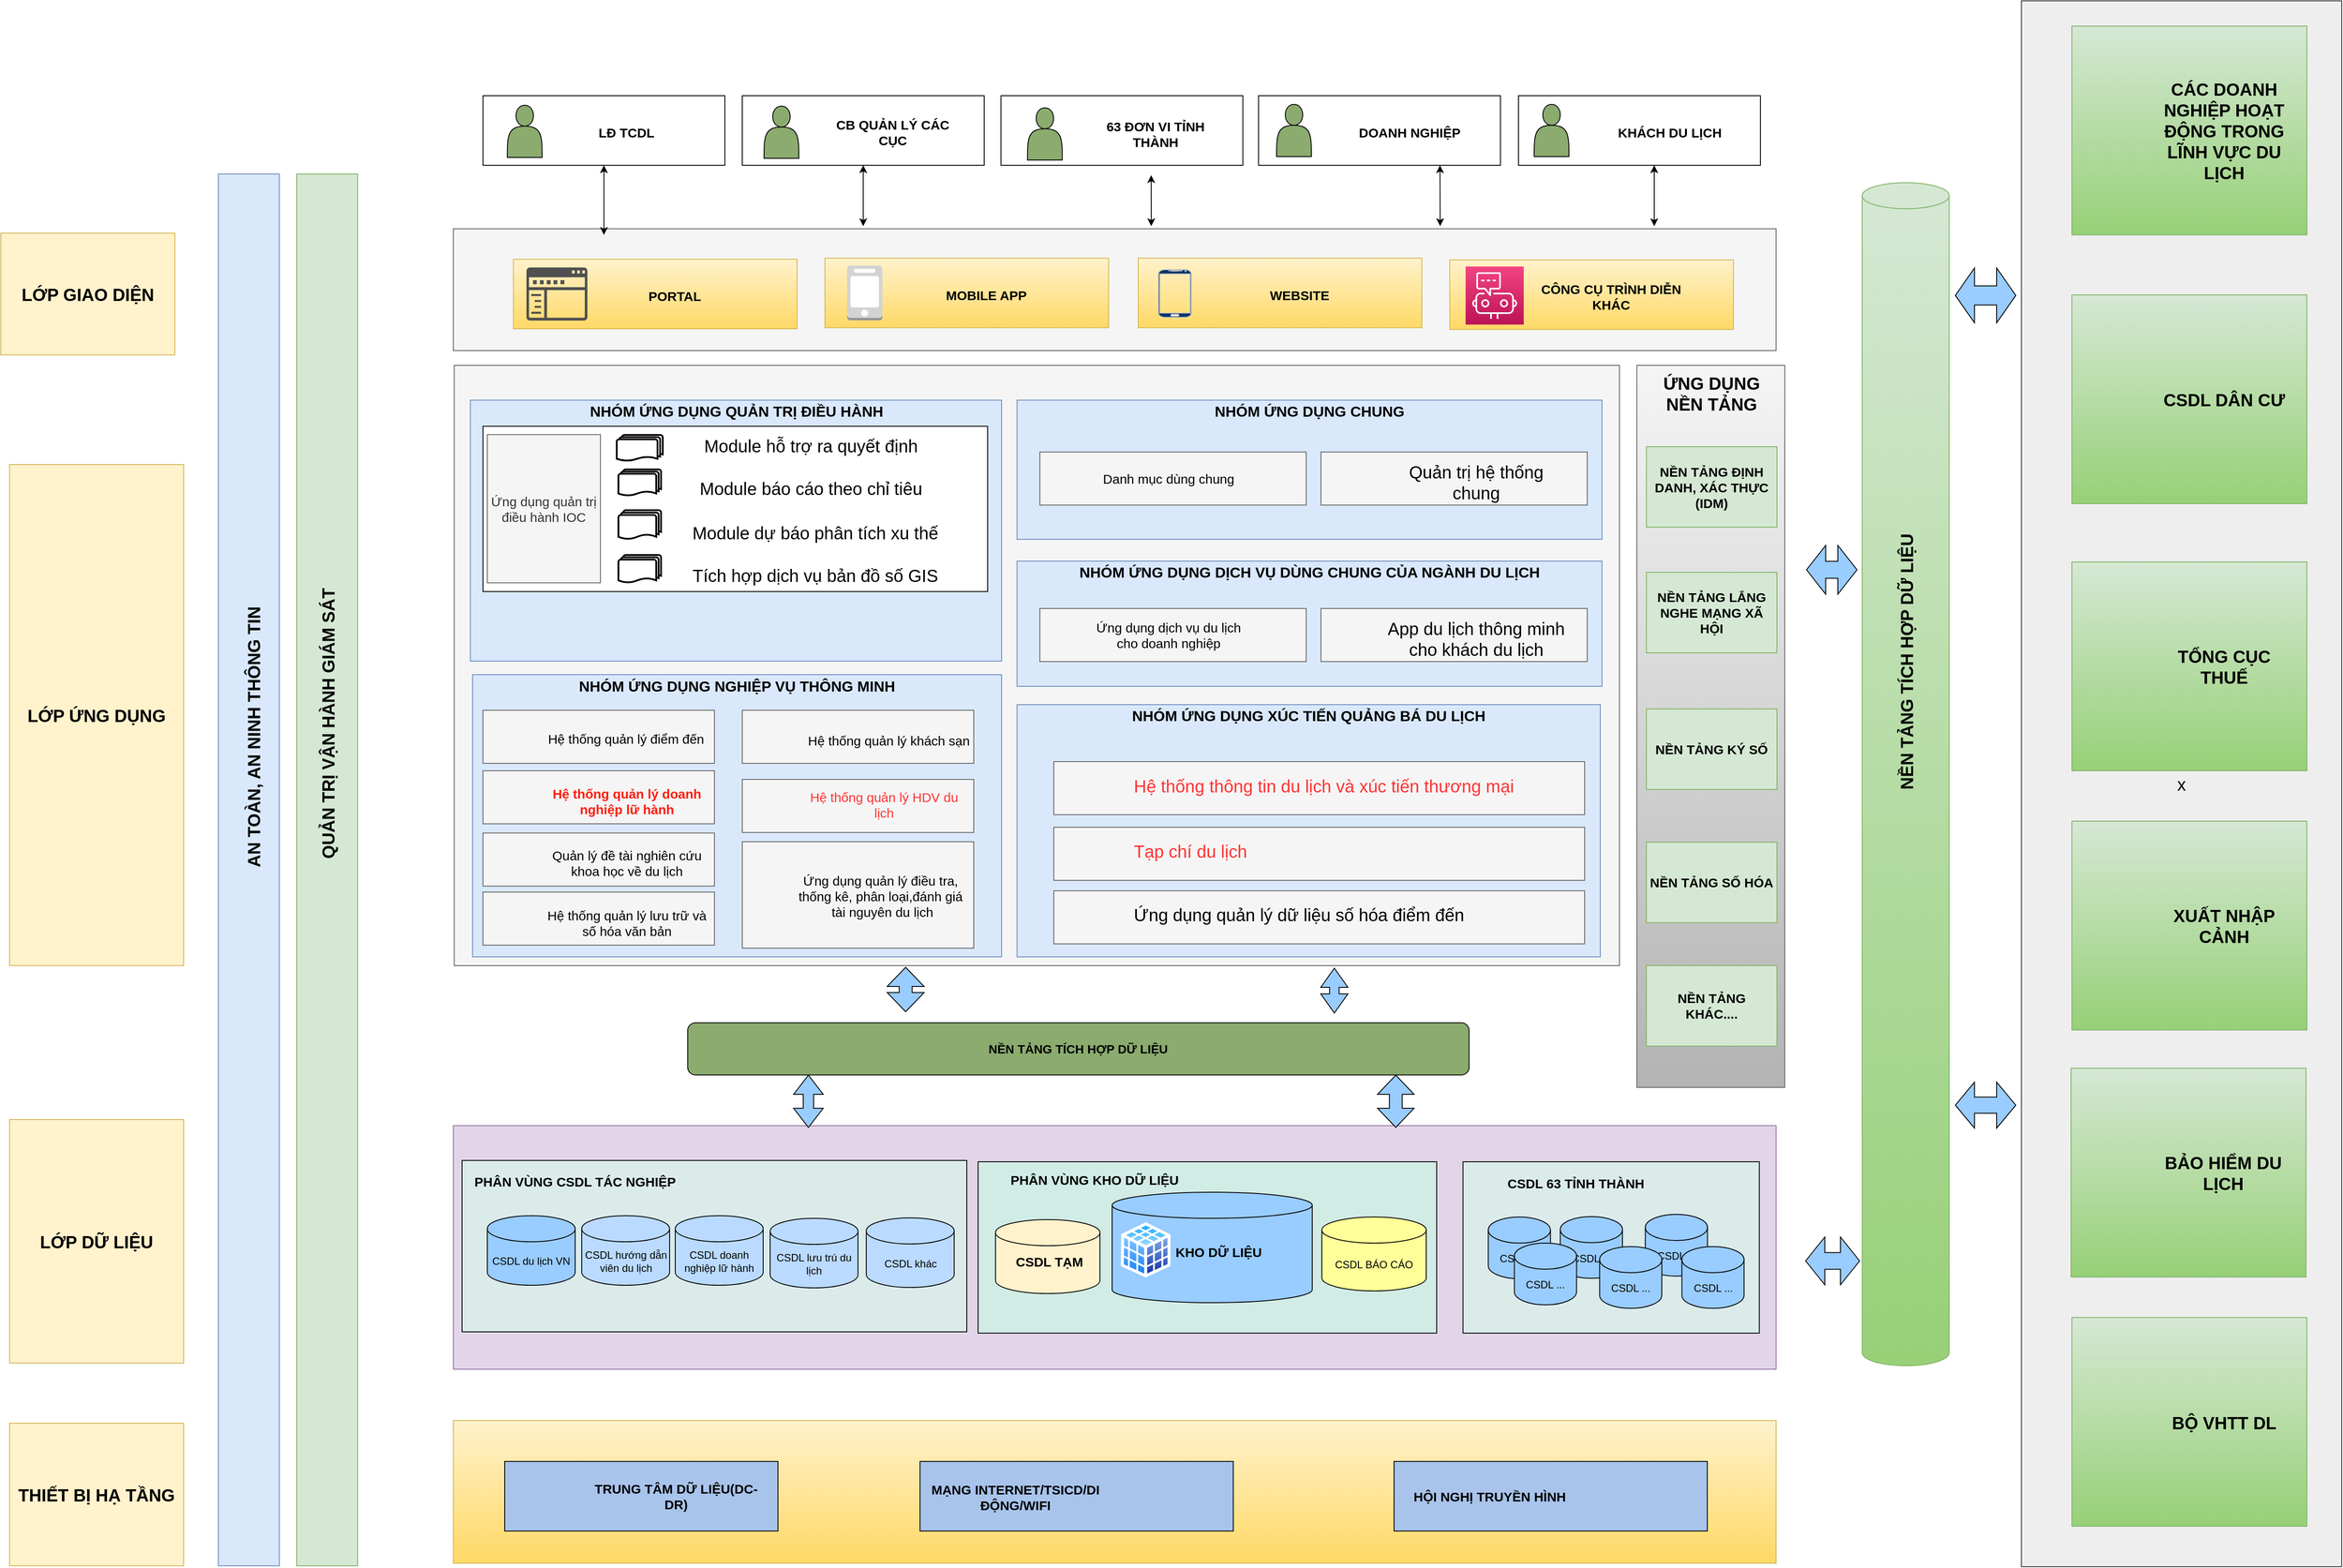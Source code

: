 <mxfile version="20.0.1" type="github">
  <diagram id="ZFM-qC4R8ZPciTshkOly" name="Page-1">
    <mxGraphModel dx="1755" dy="2185" grid="1" gridSize="10" guides="1" tooltips="1" connect="1" arrows="1" fold="1" page="1" pageScale="1" pageWidth="850" pageHeight="1100" math="0" shadow="0">
      <root>
        <mxCell id="0" />
        <mxCell id="1" parent="0" />
        <mxCell id="pVwDu6yBrwNiej8qQjBI-162" value="" style="rounded=0;whiteSpace=wrap;html=1;fontSize=19;fillColor=#e1d5e7;strokeColor=#9673a6;" parent="1" vertex="1">
          <mxGeometry x="550" y="814" width="1520" height="280" as="geometry" />
        </mxCell>
        <mxCell id="pVwDu6yBrwNiej8qQjBI-163" value="" style="rounded=0;whiteSpace=wrap;html=1;fontSize=19;fontColor=#333333;fillColor=#f5f5f5;strokeColor=#666666;" parent="1" vertex="1">
          <mxGeometry x="551" y="-60" width="1339" height="690" as="geometry" />
        </mxCell>
        <mxCell id="pVwDu6yBrwNiej8qQjBI-164" value="&lt;b&gt;&lt;font style=&quot;font-size: 20px&quot;&gt;THIẾT BỊ HẠ TẦNG&lt;/font&gt;&lt;/b&gt;" style="rounded=0;whiteSpace=wrap;html=1;fillColor=#fff2cc;strokeColor=#d6b656;" parent="1" vertex="1">
          <mxGeometry x="40" y="1156" width="200" height="164" as="geometry" />
        </mxCell>
        <mxCell id="pVwDu6yBrwNiej8qQjBI-165" value="" style="rounded=0;whiteSpace=wrap;html=1;fontSize=19;fillColor=#fff2cc;strokeColor=#d6b656;gradientColor=#ffd966;" parent="1" vertex="1">
          <mxGeometry x="550" y="1153" width="1520" height="164" as="geometry" />
        </mxCell>
        <mxCell id="pVwDu6yBrwNiej8qQjBI-166" value="" style="rounded=0;whiteSpace=wrap;html=1;fontSize=15;fontColor=#000000;fillColor=#A9C4EB;" parent="1" vertex="1">
          <mxGeometry x="609" y="1200" width="314" height="80" as="geometry" />
        </mxCell>
        <mxCell id="pVwDu6yBrwNiej8qQjBI-167" value="&lt;b&gt;TRUNG TÂM DỮ LIỆU(DC-DR)&lt;/b&gt;" style="text;html=1;strokeColor=none;fillColor=none;align=center;verticalAlign=middle;whiteSpace=wrap;rounded=0;fontSize=15;fontColor=#000000;" parent="1" vertex="1">
          <mxGeometry x="699" y="1225" width="214" height="30" as="geometry" />
        </mxCell>
        <mxCell id="pVwDu6yBrwNiej8qQjBI-168" value="" style="rounded=0;whiteSpace=wrap;html=1;fontSize=15;fontColor=#000000;fillColor=#A9C4EB;" parent="1" vertex="1">
          <mxGeometry x="1086.26" y="1200" width="360" height="80" as="geometry" />
        </mxCell>
        <mxCell id="pVwDu6yBrwNiej8qQjBI-169" value="&lt;b&gt;MẠNG INTERNET/TSICD/DI ĐỘNG/WIFI&lt;/b&gt;" style="text;html=1;strokeColor=none;fillColor=none;align=center;verticalAlign=middle;whiteSpace=wrap;rounded=0;fontSize=15;fontColor=#000000;" parent="1" vertex="1">
          <mxGeometry x="1096.26" y="1226" width="200" height="30" as="geometry" />
        </mxCell>
        <mxCell id="pVwDu6yBrwNiej8qQjBI-170" value="" style="shape=image;verticalLabelPosition=bottom;labelBackgroundColor=default;verticalAlign=top;aspect=fixed;imageAspect=0;image=https://icon-library.com/images/datacenter-icon/datacenter-icon-24.jpg;" parent="1" vertex="1">
          <mxGeometry x="622.26" y="1204.25" width="71.5" height="71.5" as="geometry" />
        </mxCell>
        <mxCell id="pVwDu6yBrwNiej8qQjBI-171" value="" style="rounded=0;whiteSpace=wrap;html=1;fontSize=15;fontColor=#000000;fillColor=#A9C4EB;" parent="1" vertex="1">
          <mxGeometry x="1631" y="1200" width="360" height="80" as="geometry" />
        </mxCell>
        <mxCell id="pVwDu6yBrwNiej8qQjBI-172" value="&lt;b&gt;HỘI NGHỊ TRUYỀN HÌNH&lt;/b&gt;" style="text;html=1;strokeColor=none;fillColor=none;align=center;verticalAlign=middle;whiteSpace=wrap;rounded=0;fontSize=15;fontColor=#000000;" parent="1" vertex="1">
          <mxGeometry x="1641" y="1225" width="200" height="30" as="geometry" />
        </mxCell>
        <mxCell id="pVwDu6yBrwNiej8qQjBI-173" value="" style="shape=image;verticalLabelPosition=bottom;labelBackgroundColor=default;verticalAlign=top;aspect=fixed;imageAspect=0;image=https://cdn.iconscout.com/icon/free/png-256/wifi-router-123-1120579.png;" parent="1" vertex="1">
          <mxGeometry x="1891" y="1203.5" width="73" height="73" as="geometry" />
        </mxCell>
        <mxCell id="pVwDu6yBrwNiej8qQjBI-174" value="" style="shape=image;verticalLabelPosition=bottom;labelBackgroundColor=default;verticalAlign=top;aspect=fixed;imageAspect=0;image=https://cdn-icons-png.flaticon.com/512/3485/3485646.png;" parent="1" vertex="1">
          <mxGeometry x="1358.26" y="1214.75" width="55.5" height="55.5" as="geometry" />
        </mxCell>
        <mxCell id="pVwDu6yBrwNiej8qQjBI-175" value="&lt;font style=&quot;font-size: 20px&quot;&gt;&lt;b&gt;LỚP DỮ LIỆU&lt;/b&gt;&lt;/font&gt;" style="rounded=0;whiteSpace=wrap;html=1;fillColor=#fff2cc;strokeColor=#d6b656;" parent="1" vertex="1">
          <mxGeometry x="40" y="807" width="200" height="280" as="geometry" />
        </mxCell>
        <mxCell id="pVwDu6yBrwNiej8qQjBI-176" value="" style="rounded=0;whiteSpace=wrap;html=1;fontSize=15;fontColor=#000000;fillColor=#DBEBEA;" parent="1" vertex="1">
          <mxGeometry x="560" y="854" width="580" height="197" as="geometry" />
        </mxCell>
        <mxCell id="pVwDu6yBrwNiej8qQjBI-177" value="&lt;b&gt;PHÂN VÙNG CSDL TÁC NGHIỆP&lt;br&gt;&lt;/b&gt;" style="text;html=1;strokeColor=none;fillColor=none;align=center;verticalAlign=middle;whiteSpace=wrap;rounded=0;fontSize=15;fontColor=#000000;" parent="1" vertex="1">
          <mxGeometry x="570" y="863" width="240" height="30" as="geometry" />
        </mxCell>
        <mxCell id="pVwDu6yBrwNiej8qQjBI-178" value="x" style="rounded=0;whiteSpace=wrap;html=1;fontSize=20;fillColor=#eeeeee;strokeColor=#36393d;" parent="1" vertex="1">
          <mxGeometry x="2352" y="-479" width="368" height="1800" as="geometry" />
        </mxCell>
        <mxCell id="pVwDu6yBrwNiej8qQjBI-179" value="&lt;font style=&quot;font-size: 20px&quot;&gt;&lt;b&gt;LỚP ỨNG DỤNG&lt;br&gt;&lt;/b&gt;&lt;/font&gt;" style="rounded=0;whiteSpace=wrap;html=1;fillColor=#fff2cc;strokeColor=#d6b656;" parent="1" vertex="1">
          <mxGeometry x="40" y="54" width="200" height="576" as="geometry" />
        </mxCell>
        <mxCell id="pVwDu6yBrwNiej8qQjBI-180" value="&lt;p style=&quot;margin: 4px 0px 0px ; text-align: center ; font-size: 17px&quot;&gt;&lt;b&gt;NHÓM ỨNG DỤNG QUẢN TRỊ ĐIỀU HÀNH&lt;/b&gt;&lt;/p&gt;" style="verticalAlign=top;align=left;overflow=fill;fontSize=12;fontFamily=Helvetica;html=1;fillColor=#dae8fc;strokeColor=#6c8ebf;" parent="1" vertex="1">
          <mxGeometry x="569.5" y="-20" width="610.5" height="300" as="geometry" />
        </mxCell>
        <mxCell id="pVwDu6yBrwNiej8qQjBI-181" value="" style="rounded=0;whiteSpace=wrap;html=1;fontSize=19;fontColor=#333333;fillColor=#f5f5f5;strokeColor=#666666;" parent="1" vertex="1">
          <mxGeometry x="550" y="-217" width="1520" height="140" as="geometry" />
        </mxCell>
        <mxCell id="pVwDu6yBrwNiej8qQjBI-182" value="&lt;font style=&quot;font-size: 20px&quot;&gt;&lt;b&gt;LỚP GIAO DIỆN&lt;br&gt;&lt;/b&gt;&lt;/font&gt;" style="rounded=0;whiteSpace=wrap;html=1;fillColor=#fff2cc;strokeColor=#d6b656;" parent="1" vertex="1">
          <mxGeometry x="30" y="-212" width="200" height="140" as="geometry" />
        </mxCell>
        <mxCell id="pVwDu6yBrwNiej8qQjBI-183" value="" style="rounded=0;whiteSpace=wrap;html=1;fontSize=15;fillColor=#fff2cc;gradientColor=#ffd966;strokeColor=#d6b656;" parent="1" vertex="1">
          <mxGeometry x="619" y="-182" width="326" height="80" as="geometry" />
        </mxCell>
        <mxCell id="pVwDu6yBrwNiej8qQjBI-184" value="PORTAL" style="text;html=1;strokeColor=none;fillColor=none;align=center;verticalAlign=middle;whiteSpace=wrap;rounded=0;fontSize=15;fontColor=#000000;fontStyle=1" parent="1" vertex="1">
          <mxGeometry x="704" y="-155" width="201" height="30" as="geometry" />
        </mxCell>
        <mxCell id="pVwDu6yBrwNiej8qQjBI-185" style="edgeStyle=orthogonalEdgeStyle;rounded=0;orthogonalLoop=1;jettySize=auto;html=1;exitX=0.75;exitY=1;exitDx=0;exitDy=0;entryX=0.7;entryY=0.808;entryDx=0;entryDy=0;entryPerimeter=0;fontSize=20;" parent="1" edge="1">
          <mxGeometry relative="1" as="geometry">
            <mxPoint x="1600.02" y="-126.25" as="sourcePoint" />
            <mxPoint x="1589.97" y="-132.01" as="targetPoint" />
          </mxGeometry>
        </mxCell>
        <mxCell id="pVwDu6yBrwNiej8qQjBI-186" value="" style="rounded=0;whiteSpace=wrap;html=1;fontSize=15;fillColor=#fff2cc;gradientColor=#ffd966;strokeColor=#d6b656;" parent="1" vertex="1">
          <mxGeometry x="977" y="-183.25" width="326" height="80" as="geometry" />
        </mxCell>
        <mxCell id="pVwDu6yBrwNiej8qQjBI-187" value="MOBILE APP" style="text;html=1;strokeColor=none;fillColor=none;align=center;verticalAlign=middle;whiteSpace=wrap;rounded=0;fontSize=15;fontColor=#000000;fontStyle=1" parent="1" vertex="1">
          <mxGeometry x="1062" y="-156.25" width="201" height="30" as="geometry" />
        </mxCell>
        <mxCell id="pVwDu6yBrwNiej8qQjBI-188" value="" style="rounded=0;whiteSpace=wrap;html=1;fontSize=15;fillColor=#fff2cc;gradientColor=#ffd966;strokeColor=#d6b656;" parent="1" vertex="1">
          <mxGeometry x="1337" y="-183.25" width="326" height="80" as="geometry" />
        </mxCell>
        <mxCell id="pVwDu6yBrwNiej8qQjBI-189" value="WEBSITE" style="text;html=1;strokeColor=none;fillColor=none;align=center;verticalAlign=middle;whiteSpace=wrap;rounded=0;fontSize=15;fontColor=#000000;fontStyle=1" parent="1" vertex="1">
          <mxGeometry x="1422" y="-156.25" width="201" height="30" as="geometry" />
        </mxCell>
        <mxCell id="pVwDu6yBrwNiej8qQjBI-190" value="" style="rounded=0;whiteSpace=wrap;html=1;fontSize=15;fillColor=#fff2cc;gradientColor=#ffd966;strokeColor=#d6b656;" parent="1" vertex="1">
          <mxGeometry x="1695" y="-181.25" width="326" height="80" as="geometry" />
        </mxCell>
        <mxCell id="pVwDu6yBrwNiej8qQjBI-191" value="CÔNG CỤ TRÌNH DIỄN KHÁC" style="text;html=1;strokeColor=none;fillColor=none;align=center;verticalAlign=middle;whiteSpace=wrap;rounded=0;fontSize=15;fontColor=#000000;fontStyle=1" parent="1" vertex="1">
          <mxGeometry x="1780" y="-154.25" width="201" height="30" as="geometry" />
        </mxCell>
        <mxCell id="pVwDu6yBrwNiej8qQjBI-192" value="" style="outlineConnect=0;dashed=0;verticalLabelPosition=bottom;verticalAlign=top;align=center;html=1;shape=mxgraph.aws3.mobile_client;fillColor=#D2D3D3;gradientColor=none;fontSize=20;" parent="1" vertex="1">
          <mxGeometry x="1002.5" y="-174.75" width="40.5" height="63" as="geometry" />
        </mxCell>
        <mxCell id="pVwDu6yBrwNiej8qQjBI-193" value="" style="verticalLabelPosition=bottom;verticalAlign=top;html=1;shadow=0;dashed=0;strokeWidth=1;shape=mxgraph.android.phone2;strokeColor=#c0c0c0;fontSize=20;fillColor=#003366;" parent="1" vertex="1">
          <mxGeometry x="1360.27" y="-170" width="37.73" height="54.75" as="geometry" />
        </mxCell>
        <mxCell id="pVwDu6yBrwNiej8qQjBI-194" value="" style="sketch=0;points=[[0,0,0],[0.25,0,0],[0.5,0,0],[0.75,0,0],[1,0,0],[0,1,0],[0.25,1,0],[0.5,1,0],[0.75,1,0],[1,1,0],[0,0.25,0],[0,0.5,0],[0,0.75,0],[1,0.25,0],[1,0.5,0],[1,0.75,0]];points=[[0,0,0],[0.25,0,0],[0.5,0,0],[0.75,0,0],[1,0,0],[0,1,0],[0.25,1,0],[0.5,1,0],[0.75,1,0],[1,1,0],[0,0.25,0],[0,0.5,0],[0,0.75,0],[1,0.25,0],[1,0.5,0],[1,0.75,0]];outlineConnect=0;fontColor=#232F3E;gradientColor=#F34482;gradientDirection=north;fillColor=#BC1356;strokeColor=#ffffff;dashed=0;verticalLabelPosition=bottom;verticalAlign=top;align=center;html=1;fontSize=12;fontStyle=0;aspect=fixed;shape=mxgraph.aws4.resourceIcon;resIcon=mxgraph.aws4.chatbot;" parent="1" vertex="1">
          <mxGeometry x="1713.25" y="-173.62" width="66.75" height="66.75" as="geometry" />
        </mxCell>
        <mxCell id="pVwDu6yBrwNiej8qQjBI-195" value="" style="sketch=0;pointerEvents=1;shadow=0;dashed=0;html=1;strokeColor=none;labelPosition=center;verticalLabelPosition=bottom;verticalAlign=top;align=center;fillColor=#505050;shape=mxgraph.mscae.intune.company_portal;fontSize=20;" parent="1" vertex="1">
          <mxGeometry x="634" y="-172.5" width="70" height="61" as="geometry" />
        </mxCell>
        <mxCell id="pVwDu6yBrwNiej8qQjBI-198" value="" style="rounded=0;whiteSpace=wrap;html=1;fontSize=15;" parent="1" vertex="1">
          <mxGeometry x="584" y="-370" width="278" height="80" as="geometry" />
        </mxCell>
        <mxCell id="pVwDu6yBrwNiej8qQjBI-199" value="" style="rounded=0;whiteSpace=wrap;html=1;fontSize=15;" parent="1" vertex="1">
          <mxGeometry x="882" y="-370" width="278" height="80" as="geometry" />
        </mxCell>
        <mxCell id="pVwDu6yBrwNiej8qQjBI-200" value="" style="rounded=0;whiteSpace=wrap;html=1;fontSize=15;" parent="1" vertex="1">
          <mxGeometry x="1179.27" y="-370" width="278" height="80" as="geometry" />
        </mxCell>
        <mxCell id="pVwDu6yBrwNiej8qQjBI-201" value="" style="rounded=0;whiteSpace=wrap;html=1;fontSize=15;" parent="1" vertex="1">
          <mxGeometry x="1475.27" y="-370" width="278" height="80" as="geometry" />
        </mxCell>
        <mxCell id="pVwDu6yBrwNiej8qQjBI-202" value="" style="rounded=0;whiteSpace=wrap;html=1;fontSize=15;" parent="1" vertex="1">
          <mxGeometry x="1774" y="-370" width="278" height="80" as="geometry" />
        </mxCell>
        <mxCell id="pVwDu6yBrwNiej8qQjBI-203" value="LĐ TCDL" style="text;html=1;strokeColor=none;fillColor=none;align=center;verticalAlign=middle;whiteSpace=wrap;rounded=0;fontSize=15;fontColor=#000000;fontStyle=1" parent="1" vertex="1">
          <mxGeometry x="666" y="-343" width="166" height="30" as="geometry" />
        </mxCell>
        <mxCell id="pVwDu6yBrwNiej8qQjBI-205" value="CB QUẢN LÝ CÁC CỤC" style="text;html=1;strokeColor=none;fillColor=none;align=center;verticalAlign=middle;whiteSpace=wrap;rounded=0;fontSize=15;fontColor=#000000;fontStyle=1" parent="1" vertex="1">
          <mxGeometry x="972" y="-343" width="166" height="30" as="geometry" />
        </mxCell>
        <mxCell id="pVwDu6yBrwNiej8qQjBI-207" value="63 ĐƠN VI TỈNH THÀNH" style="text;html=1;strokeColor=none;fillColor=none;align=center;verticalAlign=middle;whiteSpace=wrap;rounded=0;fontSize=15;fontColor=#000000;fontStyle=1" parent="1" vertex="1">
          <mxGeometry x="1274" y="-341" width="166" height="30" as="geometry" />
        </mxCell>
        <mxCell id="pVwDu6yBrwNiej8qQjBI-209" value="DOANH NGHIỆP" style="text;html=1;strokeColor=none;fillColor=none;align=center;verticalAlign=middle;whiteSpace=wrap;rounded=0;fontSize=15;fontColor=#000000;fontStyle=1" parent="1" vertex="1">
          <mxGeometry x="1566.27" y="-343" width="166" height="30" as="geometry" />
        </mxCell>
        <mxCell id="pVwDu6yBrwNiej8qQjBI-211" value="KHÁCH DU LỊCH" style="text;html=1;strokeColor=none;fillColor=none;align=center;verticalAlign=middle;whiteSpace=wrap;rounded=0;fontSize=15;fontColor=#000000;fontStyle=1" parent="1" vertex="1">
          <mxGeometry x="1865" y="-343" width="166" height="30" as="geometry" />
        </mxCell>
        <mxCell id="pVwDu6yBrwNiej8qQjBI-213" value="" style="shape=cylinder3;whiteSpace=wrap;html=1;boundedLbl=1;backgroundOutline=1;size=15;fontSize=20;fillColor=#d5e8d4;gradientColor=#97d077;strokeColor=#82b366;" parent="1" vertex="1">
          <mxGeometry x="2169" y="-270" width="100" height="1360" as="geometry" />
        </mxCell>
        <mxCell id="pVwDu6yBrwNiej8qQjBI-214" value="NỀN TẢNG TÍCH HỢP DỮ LIỆU" style="text;html=1;strokeColor=none;fillColor=none;align=center;verticalAlign=middle;whiteSpace=wrap;rounded=0;fontSize=20;rotation=-90;fontStyle=1" parent="1" vertex="1">
          <mxGeometry x="1869" y="265.5" width="700" height="30" as="geometry" />
        </mxCell>
        <mxCell id="pVwDu6yBrwNiej8qQjBI-215" value="" style="rounded=0;whiteSpace=wrap;html=1;fontSize=15;fillColor=#d5e8d4;gradientColor=#97d077;strokeColor=#82b366;" parent="1" vertex="1">
          <mxGeometry x="2410" y="-450" width="270" height="240" as="geometry" />
        </mxCell>
        <mxCell id="pVwDu6yBrwNiej8qQjBI-216" value="" style="shape=image;verticalLabelPosition=bottom;labelBackgroundColor=default;verticalAlign=top;aspect=fixed;imageAspect=0;image=https://www.pngkey.com/png/full/231-2317122_delete-database-icon-database.png;" parent="1" vertex="1">
          <mxGeometry x="2440" y="-355" width="56.53" height="50" as="geometry" />
        </mxCell>
        <mxCell id="pVwDu6yBrwNiej8qQjBI-217" value="&lt;font style=&quot;font-size: 20px;&quot;&gt;CÁC DOANH NGHIỆP HOẠT ĐỘNG TRONG LĨNH VỰC DU LỊCH&lt;/font&gt;" style="text;html=1;strokeColor=none;fillColor=none;align=center;verticalAlign=middle;whiteSpace=wrap;rounded=0;fontSize=15;fontColor=#000000;fontStyle=1" parent="1" vertex="1">
          <mxGeometry x="2510" y="-450" width="150" height="240" as="geometry" />
        </mxCell>
        <mxCell id="pVwDu6yBrwNiej8qQjBI-218" value="" style="rounded=0;whiteSpace=wrap;html=1;fontSize=15;fillColor=#d5e8d4;gradientColor=#97d077;strokeColor=#82b366;" parent="1" vertex="1">
          <mxGeometry x="2410" y="-141" width="270" height="240" as="geometry" />
        </mxCell>
        <mxCell id="pVwDu6yBrwNiej8qQjBI-219" value="" style="shape=image;verticalLabelPosition=bottom;labelBackgroundColor=default;verticalAlign=top;aspect=fixed;imageAspect=0;image=https://www.pngkey.com/png/full/231-2317122_delete-database-icon-database.png;" parent="1" vertex="1">
          <mxGeometry x="2440" y="-46" width="56.53" height="50" as="geometry" />
        </mxCell>
        <mxCell id="pVwDu6yBrwNiej8qQjBI-220" value="&lt;font style=&quot;font-size: 20px;&quot;&gt;CSDL DÂN CƯ&lt;/font&gt;" style="text;html=1;strokeColor=none;fillColor=none;align=center;verticalAlign=middle;whiteSpace=wrap;rounded=0;fontSize=15;fontColor=#000000;fontStyle=1" parent="1" vertex="1">
          <mxGeometry x="2510" y="-141" width="150" height="240" as="geometry" />
        </mxCell>
        <mxCell id="pVwDu6yBrwNiej8qQjBI-221" value="" style="rounded=0;whiteSpace=wrap;html=1;fontSize=15;fillColor=#d5e8d4;gradientColor=#97d077;strokeColor=#82b366;" parent="1" vertex="1">
          <mxGeometry x="2410" y="166" width="270" height="240" as="geometry" />
        </mxCell>
        <mxCell id="pVwDu6yBrwNiej8qQjBI-222" value="" style="shape=image;verticalLabelPosition=bottom;labelBackgroundColor=default;verticalAlign=top;aspect=fixed;imageAspect=0;image=https://www.pngkey.com/png/full/231-2317122_delete-database-icon-database.png;" parent="1" vertex="1">
          <mxGeometry x="2440" y="261" width="56.53" height="50" as="geometry" />
        </mxCell>
        <mxCell id="pVwDu6yBrwNiej8qQjBI-223" value="&lt;font style=&quot;font-size: 20px;&quot;&gt;TỔNG CỤC THUẾ&lt;/font&gt;" style="text;html=1;strokeColor=none;fillColor=none;align=center;verticalAlign=middle;whiteSpace=wrap;rounded=0;fontSize=15;fontColor=#000000;fontStyle=1" parent="1" vertex="1">
          <mxGeometry x="2510" y="166" width="150" height="240" as="geometry" />
        </mxCell>
        <mxCell id="pVwDu6yBrwNiej8qQjBI-224" value="" style="rounded=0;whiteSpace=wrap;html=1;fontSize=15;fillColor=#d5e8d4;gradientColor=#97d077;strokeColor=#82b366;" parent="1" vertex="1">
          <mxGeometry x="2410" y="464" width="270" height="240" as="geometry" />
        </mxCell>
        <mxCell id="pVwDu6yBrwNiej8qQjBI-225" value="" style="shape=image;verticalLabelPosition=bottom;labelBackgroundColor=default;verticalAlign=top;aspect=fixed;imageAspect=0;image=https://www.pngkey.com/png/full/231-2317122_delete-database-icon-database.png;" parent="1" vertex="1">
          <mxGeometry x="2440" y="559" width="56.53" height="50" as="geometry" />
        </mxCell>
        <mxCell id="pVwDu6yBrwNiej8qQjBI-226" value="&lt;font style=&quot;font-size: 20px;&quot;&gt;XUẤT NHẬP CẢNH&lt;/font&gt;" style="text;html=1;strokeColor=none;fillColor=none;align=center;verticalAlign=middle;whiteSpace=wrap;rounded=0;fontSize=15;fontColor=#000000;fontStyle=1" parent="1" vertex="1">
          <mxGeometry x="2510" y="464" width="150" height="240" as="geometry" />
        </mxCell>
        <mxCell id="pVwDu6yBrwNiej8qQjBI-227" value="" style="rounded=0;whiteSpace=wrap;html=1;fontSize=15;fillColor=#d5e8d4;gradientColor=#97d077;strokeColor=#82b366;" parent="1" vertex="1">
          <mxGeometry x="2409" y="748" width="270" height="240" as="geometry" />
        </mxCell>
        <mxCell id="pVwDu6yBrwNiej8qQjBI-228" value="" style="shape=image;verticalLabelPosition=bottom;labelBackgroundColor=default;verticalAlign=top;aspect=fixed;imageAspect=0;image=https://www.pngkey.com/png/full/231-2317122_delete-database-icon-database.png;" parent="1" vertex="1">
          <mxGeometry x="2439" y="843" width="56.53" height="50" as="geometry" />
        </mxCell>
        <mxCell id="pVwDu6yBrwNiej8qQjBI-229" value="&lt;font style=&quot;font-size: 20px;&quot;&gt;BẢO HIỂM DU LỊCH&lt;/font&gt;" style="text;html=1;strokeColor=none;fillColor=none;align=center;verticalAlign=middle;whiteSpace=wrap;rounded=0;fontSize=15;fontColor=#000000;fontStyle=1" parent="1" vertex="1">
          <mxGeometry x="2509" y="748" width="150" height="240" as="geometry" />
        </mxCell>
        <mxCell id="pVwDu6yBrwNiej8qQjBI-230" value="" style="rounded=0;whiteSpace=wrap;html=1;fontSize=15;fillColor=#d5e8d4;gradientColor=#97d077;strokeColor=#82b366;" parent="1" vertex="1">
          <mxGeometry x="2410" y="1034.5" width="270" height="240" as="geometry" />
        </mxCell>
        <mxCell id="pVwDu6yBrwNiej8qQjBI-231" value="" style="shape=image;verticalLabelPosition=bottom;labelBackgroundColor=default;verticalAlign=top;aspect=fixed;imageAspect=0;image=https://www.pngkey.com/png/full/231-2317122_delete-database-icon-database.png;" parent="1" vertex="1">
          <mxGeometry x="2440" y="1129.5" width="56.53" height="50" as="geometry" />
        </mxCell>
        <mxCell id="pVwDu6yBrwNiej8qQjBI-232" value="&lt;font style=&quot;font-size: 20px;&quot;&gt;BỘ VHTT DL&lt;/font&gt;" style="text;html=1;strokeColor=none;fillColor=none;align=center;verticalAlign=middle;whiteSpace=wrap;rounded=0;fontSize=15;fontColor=#000000;fontStyle=1" parent="1" vertex="1">
          <mxGeometry x="2510" y="1034.5" width="150" height="240" as="geometry" />
        </mxCell>
        <mxCell id="pVwDu6yBrwNiej8qQjBI-233" value="" style="rounded=0;whiteSpace=wrap;html=1;fontSize=20;fillColor=#dae8fc;strokeColor=#6c8ebf;" parent="1" vertex="1">
          <mxGeometry x="280" y="-280" width="70" height="1600" as="geometry" />
        </mxCell>
        <mxCell id="pVwDu6yBrwNiej8qQjBI-234" value="" style="rounded=0;whiteSpace=wrap;html=1;fontSize=20;fillColor=#f5f5f5;strokeColor=#666666;gradientColor=#b3b3b3;" parent="1" vertex="1">
          <mxGeometry x="1910" y="-60" width="170" height="830" as="geometry" />
        </mxCell>
        <mxCell id="pVwDu6yBrwNiej8qQjBI-235" value="" style="rounded=0;whiteSpace=wrap;html=1;fontSize=20;fillColor=#d5e8d4;strokeColor=#82b366;" parent="1" vertex="1">
          <mxGeometry x="370" y="-280" width="70" height="1600" as="geometry" />
        </mxCell>
        <mxCell id="pVwDu6yBrwNiej8qQjBI-236" value="AN TOÀN, AN NINH THÔNG TIN" style="text;html=1;strokeColor=none;fillColor=none;align=center;verticalAlign=middle;whiteSpace=wrap;rounded=0;fontSize=20;rotation=-90;fontStyle=1" parent="1" vertex="1">
          <mxGeometry x="-30" y="352" width="700" height="30" as="geometry" />
        </mxCell>
        <mxCell id="pVwDu6yBrwNiej8qQjBI-237" value="ỨNG DỤNG NỀN TẢNG" style="text;html=1;strokeColor=none;fillColor=none;align=center;verticalAlign=middle;whiteSpace=wrap;rounded=0;fontSize=20;rotation=0;fontStyle=1" parent="1" vertex="1">
          <mxGeometry x="1921" y="-65" width="150" height="73.5" as="geometry" />
        </mxCell>
        <mxCell id="pVwDu6yBrwNiej8qQjBI-238" value="QUẢN TRỊ VẬN HÀNH GIÁM SÁT" style="text;html=1;strokeColor=none;fillColor=none;align=center;verticalAlign=middle;whiteSpace=wrap;rounded=0;fontSize=20;rotation=-90;fontStyle=1" parent="1" vertex="1">
          <mxGeometry x="55" y="336.5" width="700" height="30" as="geometry" />
        </mxCell>
        <mxCell id="pVwDu6yBrwNiej8qQjBI-241" value="" style="rounded=0;whiteSpace=wrap;html=1;fontSize=15;fontColor=#000000;fillColor=#D1EBE5;" parent="1" vertex="1">
          <mxGeometry x="1153" y="855.5" width="527" height="197" as="geometry" />
        </mxCell>
        <mxCell id="pVwDu6yBrwNiej8qQjBI-242" value="&lt;b&gt;PHÂN VÙNG KHO DỮ LIỆU&lt;br&gt;&lt;/b&gt;" style="text;html=1;strokeColor=none;fillColor=none;align=center;verticalAlign=middle;whiteSpace=wrap;rounded=0;fontSize=15;fontColor=#000000;" parent="1" vertex="1">
          <mxGeometry x="1186.74" y="860.5" width="200" height="30" as="geometry" />
        </mxCell>
        <mxCell id="pVwDu6yBrwNiej8qQjBI-243" value="" style="shape=cylinder3;whiteSpace=wrap;html=1;boundedLbl=1;backgroundOutline=1;size=15;fillColor=#FFF2CC;" parent="1" vertex="1">
          <mxGeometry x="1173" y="922" width="120" height="85" as="geometry" />
        </mxCell>
        <mxCell id="pVwDu6yBrwNiej8qQjBI-244" value="&lt;b&gt;CSDL TẠM&lt;br&gt;&lt;/b&gt;" style="text;html=1;strokeColor=none;fillColor=none;align=center;verticalAlign=middle;whiteSpace=wrap;rounded=0;fontSize=15;fontColor=#000000;" parent="1" vertex="1">
          <mxGeometry x="1172" y="954.5" width="126" height="30" as="geometry" />
        </mxCell>
        <mxCell id="pVwDu6yBrwNiej8qQjBI-245" value="" style="shape=cylinder3;whiteSpace=wrap;html=1;boundedLbl=1;backgroundOutline=1;size=15;fillColor=#99CCFF;" parent="1" vertex="1">
          <mxGeometry x="1307" y="890.5" width="230" height="127" as="geometry" />
        </mxCell>
        <mxCell id="pVwDu6yBrwNiej8qQjBI-246" value="KHO DỮ LIỆU" style="text;html=1;strokeColor=none;fillColor=none;align=left;verticalAlign=middle;whiteSpace=wrap;rounded=0;fontSize=15;fontColor=#000000;fontStyle=1" parent="1" vertex="1">
          <mxGeometry x="1378" y="931.5" width="133.85" height="54" as="geometry" />
        </mxCell>
        <mxCell id="pVwDu6yBrwNiej8qQjBI-247" value="" style="aspect=fixed;perimeter=ellipsePerimeter;html=1;align=center;shadow=0;dashed=0;spacingTop=3;image;image=img/lib/active_directory/database_cube.svg;fontSize=20;fillColor=#67AB9F;" parent="1" vertex="1">
          <mxGeometry x="1317" y="925" width="57.15" height="63.5" as="geometry" />
        </mxCell>
        <mxCell id="pVwDu6yBrwNiej8qQjBI-248" value="CSDL BÁO CÁO" style="shape=cylinder3;whiteSpace=wrap;html=1;boundedLbl=1;backgroundOutline=1;size=15;fillColor=#FFFF99;" parent="1" vertex="1">
          <mxGeometry x="1548" y="919" width="120" height="85" as="geometry" />
        </mxCell>
        <mxCell id="pVwDu6yBrwNiej8qQjBI-250" value="CSDL du lịch VN" style="shape=cylinder3;whiteSpace=wrap;html=1;boundedLbl=1;backgroundOutline=1;size=15;fillColor=#99CCFF;" parent="1" vertex="1">
          <mxGeometry x="589" y="917.5" width="101" height="80" as="geometry" />
        </mxCell>
        <mxCell id="pVwDu6yBrwNiej8qQjBI-251" value="CSDL hướng dẫn viên du lịch" style="shape=cylinder3;whiteSpace=wrap;html=1;boundedLbl=1;backgroundOutline=1;size=15;fillColor=#BADAFF;" parent="1" vertex="1">
          <mxGeometry x="697.5" y="917.5" width="101" height="80" as="geometry" />
        </mxCell>
        <mxCell id="pVwDu6yBrwNiej8qQjBI-252" value="CSDL doanh nghiệp lữ hành" style="shape=cylinder3;whiteSpace=wrap;html=1;boundedLbl=1;backgroundOutline=1;size=15;fillColor=#BADAFF;" parent="1" vertex="1">
          <mxGeometry x="805" y="917.5" width="101" height="80" as="geometry" />
        </mxCell>
        <mxCell id="pVwDu6yBrwNiej8qQjBI-253" value="CSDL lưu trú du lịch" style="shape=cylinder3;whiteSpace=wrap;html=1;boundedLbl=1;backgroundOutline=1;size=15;fillColor=#BADAFF;" parent="1" vertex="1">
          <mxGeometry x="914" y="920.5" width="101" height="80" as="geometry" />
        </mxCell>
        <mxCell id="pVwDu6yBrwNiej8qQjBI-254" value="CSDL khác" style="shape=cylinder3;whiteSpace=wrap;html=1;boundedLbl=1;backgroundOutline=1;size=15;fillColor=#BADAFF;" parent="1" vertex="1">
          <mxGeometry x="1024.5" y="920" width="101" height="80" as="geometry" />
        </mxCell>
        <mxCell id="pVwDu6yBrwNiej8qQjBI-255" value="" style="html=1;shadow=0;dashed=0;align=center;verticalAlign=middle;shape=mxgraph.arrows2.twoWayArrow;dy=0.65;dx=22;fillColor=#99CCFF;rotation=90;" parent="1" vertex="1">
          <mxGeometry x="928" y="769" width="60" height="34" as="geometry" />
        </mxCell>
        <mxCell id="pVwDu6yBrwNiej8qQjBI-256" value="" style="html=1;shadow=0;dashed=0;align=center;verticalAlign=middle;shape=mxgraph.arrows2.twoWayArrow;dy=0.65;dx=22;fillColor=#99CCFF;rotation=90;" parent="1" vertex="1">
          <mxGeometry x="1603" y="765" width="60" height="42" as="geometry" />
        </mxCell>
        <mxCell id="pVwDu6yBrwNiej8qQjBI-257" value="" style="html=1;shadow=0;dashed=0;align=center;verticalAlign=middle;shape=mxgraph.arrows2.twoWayArrow;dy=0.65;dx=22;fillColor=#99CCFF;rotation=90;" parent="1" vertex="1">
          <mxGeometry x="1044.25" y="636.25" width="51" height="42.5" as="geometry" />
        </mxCell>
        <mxCell id="pVwDu6yBrwNiej8qQjBI-258" value="" style="html=1;shadow=0;dashed=0;align=center;verticalAlign=middle;shape=mxgraph.arrows2.twoWayArrow;dy=0.65;dx=22;fillColor=#99CCFF;rotation=90;" parent="1" vertex="1">
          <mxGeometry x="1536.63" y="643.13" width="51.5" height="31.25" as="geometry" />
        </mxCell>
        <mxCell id="pVwDu6yBrwNiej8qQjBI-264" value="" style="html=1;shadow=0;dashed=0;align=center;verticalAlign=middle;shape=mxgraph.arrows2.twoWayArrow;dy=0.65;dx=22;fillColor=#99CCFF;rotation=-90;direction=south;" parent="1" vertex="1">
          <mxGeometry x="2106" y="146" width="56" height="58" as="geometry" />
        </mxCell>
        <mxCell id="pVwDu6yBrwNiej8qQjBI-265" value="" style="html=1;shadow=0;dashed=0;align=center;verticalAlign=middle;shape=mxgraph.arrows2.twoWayArrow;dy=0.65;dx=22;fillColor=#99CCFF;rotation=-90;direction=south;" parent="1" vertex="1">
          <mxGeometry x="2107.5" y="938.5" width="55" height="62" as="geometry" />
        </mxCell>
        <mxCell id="pVwDu6yBrwNiej8qQjBI-266" value="&lt;p style=&quot;margin: 4px 0px 0px ; text-align: center ; font-size: 17px&quot;&gt;&lt;b&gt;NHÓM ỨNG DỤNG NGHIỆP VỤ THÔNG MINH&lt;/b&gt;&lt;/p&gt;" style="verticalAlign=top;align=left;overflow=fill;fontSize=12;fontFamily=Helvetica;html=1;fillColor=#dae8fc;strokeColor=#6c8ebf;" parent="1" vertex="1">
          <mxGeometry x="572" y="295.5" width="608" height="324.5" as="geometry" />
        </mxCell>
        <mxCell id="pVwDu6yBrwNiej8qQjBI-267" value="&lt;p style=&quot;margin: 4px 0px 0px ; text-align: center ; font-size: 17px&quot;&gt;&lt;b&gt;NHÓM ỨNG DỤNG XÚC TIẾN QUẢNG BÁ DU LỊCH&lt;/b&gt;&lt;/p&gt;" style="verticalAlign=top;align=left;overflow=fill;fontSize=12;fontFamily=Helvetica;html=1;fillColor=#dae8fc;strokeColor=#6c8ebf;" parent="1" vertex="1">
          <mxGeometry x="1197.75" y="330" width="670.25" height="290" as="geometry" />
        </mxCell>
        <mxCell id="pVwDu6yBrwNiej8qQjBI-268" value="&lt;p style=&quot;margin: 4px 0px 0px ; text-align: center ; font-size: 17px&quot;&gt;&lt;b&gt;NHÓM ỨNG DỤNG DỊCH VỤ DÙNG CHUNG CỦA NGÀNH DU LỊCH&lt;/b&gt;&lt;/p&gt;" style="verticalAlign=top;align=left;overflow=fill;fontSize=12;fontFamily=Helvetica;html=1;fillColor=#dae8fc;strokeColor=#6c8ebf;" parent="1" vertex="1">
          <mxGeometry x="1197.75" y="165" width="672.25" height="144" as="geometry" />
        </mxCell>
        <mxCell id="pVwDu6yBrwNiej8qQjBI-269" value="" style="rounded=0;whiteSpace=wrap;html=1;fontSize=15;" parent="1" vertex="1">
          <mxGeometry x="584" y="10" width="580" height="190" as="geometry" />
        </mxCell>
        <mxCell id="pVwDu6yBrwNiej8qQjBI-270" value="" style="rounded=0;whiteSpace=wrap;html=1;fontSize=15;fontColor=#333333;fillColor=#f5f5f5;strokeColor=#666666;" parent="1" vertex="1">
          <mxGeometry x="584" y="336.5" width="266" height="61" as="geometry" />
        </mxCell>
        <mxCell id="pVwDu6yBrwNiej8qQjBI-271" value="" style="shape=image;verticalLabelPosition=bottom;labelBackgroundColor=default;verticalAlign=top;aspect=fixed;imageAspect=0;image=https://www.pngkey.com/png/full/231-2317122_delete-database-icon-database.png;" parent="1" vertex="1">
          <mxGeometry x="599.74" y="345.5" width="56.53" height="50" as="geometry" />
        </mxCell>
        <mxCell id="pVwDu6yBrwNiej8qQjBI-272" value="" style="rounded=0;whiteSpace=wrap;html=1;fontSize=15;fontColor=#333333;fillColor=#f5f5f5;strokeColor=#666666;" parent="1" vertex="1">
          <mxGeometry x="584" y="406" width="266" height="61" as="geometry" />
        </mxCell>
        <mxCell id="pVwDu6yBrwNiej8qQjBI-273" value="" style="shape=image;verticalLabelPosition=bottom;labelBackgroundColor=default;verticalAlign=top;aspect=fixed;imageAspect=0;image=https://www.pngkey.com/png/full/231-2317122_delete-database-icon-database.png;" parent="1" vertex="1">
          <mxGeometry x="599.74" y="415" width="56.53" height="50" as="geometry" />
        </mxCell>
        <mxCell id="pVwDu6yBrwNiej8qQjBI-274" value="" style="rounded=0;whiteSpace=wrap;html=1;fontSize=15;fontColor=#333333;fillColor=#f5f5f5;strokeColor=#666666;" parent="1" vertex="1">
          <mxGeometry x="882" y="336.5" width="266" height="61" as="geometry" />
        </mxCell>
        <mxCell id="pVwDu6yBrwNiej8qQjBI-275" value="" style="shape=image;verticalLabelPosition=bottom;labelBackgroundColor=default;verticalAlign=top;aspect=fixed;imageAspect=0;image=https://www.pngkey.com/png/full/231-2317122_delete-database-icon-database.png;" parent="1" vertex="1">
          <mxGeometry x="897.74" y="345.5" width="56.53" height="50" as="geometry" />
        </mxCell>
        <mxCell id="pVwDu6yBrwNiej8qQjBI-276" value="" style="rounded=0;whiteSpace=wrap;html=1;fontSize=15;fontColor=#333333;fillColor=#f5f5f5;strokeColor=#666666;" parent="1" vertex="1">
          <mxGeometry x="882" y="416" width="266" height="61" as="geometry" />
        </mxCell>
        <mxCell id="pVwDu6yBrwNiej8qQjBI-277" value="" style="shape=image;verticalLabelPosition=bottom;labelBackgroundColor=default;verticalAlign=top;aspect=fixed;imageAspect=0;image=https://www.pngkey.com/png/full/231-2317122_delete-database-icon-database.png;" parent="1" vertex="1">
          <mxGeometry x="897.74" y="425" width="56.53" height="50" as="geometry" />
        </mxCell>
        <mxCell id="pVwDu6yBrwNiej8qQjBI-278" value="" style="rounded=0;whiteSpace=wrap;html=1;fontSize=15;fontColor=#333333;fillColor=#f5f5f5;strokeColor=#666666;" parent="1" vertex="1">
          <mxGeometry x="1224" y="219.5" width="306" height="61" as="geometry" />
        </mxCell>
        <mxCell id="pVwDu6yBrwNiej8qQjBI-279" value="" style="shape=image;verticalLabelPosition=bottom;labelBackgroundColor=default;verticalAlign=top;aspect=fixed;imageAspect=0;image=https://www.pngkey.com/png/full/231-2317122_delete-database-icon-database.png;" parent="1" vertex="1">
          <mxGeometry x="1240" y="230.5" width="56.53" height="50" as="geometry" />
        </mxCell>
        <mxCell id="pVwDu6yBrwNiej8qQjBI-280" value="" style="rounded=0;whiteSpace=wrap;html=1;fontSize=15;fontColor=#333333;fillColor=#f5f5f5;strokeColor=#666666;" parent="1" vertex="1">
          <mxGeometry x="1547" y="219.5" width="306" height="61" as="geometry" />
        </mxCell>
        <mxCell id="pVwDu6yBrwNiej8qQjBI-281" value="" style="shape=image;verticalLabelPosition=bottom;labelBackgroundColor=default;verticalAlign=top;aspect=fixed;imageAspect=0;image=https://www.pngkey.com/png/full/231-2317122_delete-database-icon-database.png;" parent="1" vertex="1">
          <mxGeometry x="1563.74" y="226.5" width="58.79" height="52" as="geometry" />
        </mxCell>
        <mxCell id="pVwDu6yBrwNiej8qQjBI-282" value="" style="rounded=0;whiteSpace=wrap;html=1;fontSize=15;fontColor=#333333;fillColor=#f5f5f5;strokeColor=#666666;" parent="1" vertex="1">
          <mxGeometry x="1240" y="395.5" width="610" height="61" as="geometry" />
        </mxCell>
        <mxCell id="pVwDu6yBrwNiej8qQjBI-283" value="" style="shape=image;verticalLabelPosition=bottom;labelBackgroundColor=default;verticalAlign=top;aspect=fixed;imageAspect=0;image=https://www.pngkey.com/png/full/231-2317122_delete-database-icon-database.png;" parent="1" vertex="1">
          <mxGeometry x="1256" y="404" width="56.53" height="50" as="geometry" />
        </mxCell>
        <mxCell id="pVwDu6yBrwNiej8qQjBI-284" value="" style="rounded=0;whiteSpace=wrap;html=1;fontSize=15;fontColor=#333333;fillColor=#f5f5f5;strokeColor=#666666;" parent="1" vertex="1">
          <mxGeometry x="1240" y="471" width="610" height="61" as="geometry" />
        </mxCell>
        <mxCell id="pVwDu6yBrwNiej8qQjBI-285" value="" style="shape=image;verticalLabelPosition=bottom;labelBackgroundColor=default;verticalAlign=top;aspect=fixed;imageAspect=0;image=https://www.pngkey.com/png/full/231-2317122_delete-database-icon-database.png;" parent="1" vertex="1">
          <mxGeometry x="1255.74" y="480" width="56.53" height="50" as="geometry" />
        </mxCell>
        <mxCell id="pVwDu6yBrwNiej8qQjBI-286" value="" style="html=1;shadow=0;dashed=0;align=center;verticalAlign=middle;shape=mxgraph.arrows2.twoWayArrow;dy=0.65;dx=22;fillColor=#99CCFF;rotation=90;direction=south;" parent="1" vertex="1">
          <mxGeometry x="2279.31" y="-175.18" width="62.88" height="69.5" as="geometry" />
        </mxCell>
        <mxCell id="pVwDu6yBrwNiej8qQjBI-287" value="" style="html=1;shadow=0;dashed=0;align=center;verticalAlign=middle;shape=mxgraph.arrows2.twoWayArrow;dy=0.65;dx=22;fillColor=#99CCFF;rotation=90;direction=south;" parent="1" vertex="1">
          <mxGeometry x="2284.31" y="755.69" width="52.88" height="69.5" as="geometry" />
        </mxCell>
        <mxCell id="pVwDu6yBrwNiej8qQjBI-288" value="&lt;b&gt;NỀN TẢNG ĐỊNH DANH, XÁC THỰC (IDM)&lt;/b&gt;" style="rounded=0;whiteSpace=wrap;html=1;fontSize=15;fillColor=#d5e8d4;strokeColor=#82b366;" parent="1" vertex="1">
          <mxGeometry x="1921" y="33.5" width="150" height="92.5" as="geometry" />
        </mxCell>
        <mxCell id="pVwDu6yBrwNiej8qQjBI-289" value="&lt;b&gt;NỀN TẢNG LẮNG NGHE MẠNG XÃ HỘI&lt;/b&gt;" style="rounded=0;whiteSpace=wrap;html=1;fontSize=15;fillColor=#d5e8d4;strokeColor=#82b366;" parent="1" vertex="1">
          <mxGeometry x="1921" y="178" width="150" height="92.5" as="geometry" />
        </mxCell>
        <mxCell id="pVwDu6yBrwNiej8qQjBI-290" value="&lt;b&gt;NỀN TẢNG KÝ SỐ&lt;/b&gt;" style="rounded=0;whiteSpace=wrap;html=1;fontSize=15;fillColor=#d5e8d4;strokeColor=#82b366;" parent="1" vertex="1">
          <mxGeometry x="1921" y="335" width="150" height="92.5" as="geometry" />
        </mxCell>
        <mxCell id="pVwDu6yBrwNiej8qQjBI-292" value="&lt;b&gt;NỀN TẢNG SỐ HÓA&lt;/b&gt;" style="rounded=0;whiteSpace=wrap;html=1;fontSize=15;fillColor=#d5e8d4;strokeColor=#82b366;" parent="1" vertex="1">
          <mxGeometry x="1921" y="488.13" width="150" height="92.5" as="geometry" />
        </mxCell>
        <mxCell id="pVwDu6yBrwNiej8qQjBI-293" value="&lt;b&gt;NỀN TẢNG &lt;br&gt;KHÁC....&lt;/b&gt;" style="rounded=0;whiteSpace=wrap;html=1;fontSize=15;fillColor=#d5e8d4;strokeColor=#82b366;" parent="1" vertex="1">
          <mxGeometry x="1921" y="630" width="150" height="92.5" as="geometry" />
        </mxCell>
        <mxCell id="pVwDu6yBrwNiej8qQjBI-294" value="&lt;font style=&quot;font-size: 20px;&quot;&gt;Module hỗ trợ ra quyết định&lt;/font&gt;" style="text;html=1;strokeColor=none;fillColor=none;align=center;verticalAlign=middle;whiteSpace=wrap;rounded=0;fontSize=15;fontColor=#000000;" parent="1" vertex="1">
          <mxGeometry x="782" y="16.5" width="358" height="30" as="geometry" />
        </mxCell>
        <mxCell id="pVwDu6yBrwNiej8qQjBI-295" value="Ứng dụng dịch vụ du lịch cho doanh nghiệp" style="text;html=1;strokeColor=none;fillColor=none;align=center;verticalAlign=middle;whiteSpace=wrap;rounded=0;fontSize=15;fontColor=#000000;" parent="1" vertex="1">
          <mxGeometry x="1284" y="235" width="176" height="30" as="geometry" />
        </mxCell>
        <mxCell id="pVwDu6yBrwNiej8qQjBI-296" value="&lt;font style=&quot;font-size: 20px;&quot;&gt;App du lịch thông minh cho khách du lịch&lt;/font&gt;" style="text;html=1;strokeColor=none;fillColor=none;align=center;verticalAlign=middle;whiteSpace=wrap;rounded=0;fontSize=15;fontColor=#000000;" parent="1" vertex="1">
          <mxGeometry x="1618" y="238.5" width="215" height="30" as="geometry" />
        </mxCell>
        <mxCell id="pVwDu6yBrwNiej8qQjBI-297" value="Hệ thống quản lý điểm đến" style="text;html=1;strokeColor=none;fillColor=none;align=center;verticalAlign=middle;whiteSpace=wrap;rounded=0;fontSize=15;fontColor=#000000;" parent="1" vertex="1">
          <mxGeometry x="651" y="354" width="195" height="30" as="geometry" />
        </mxCell>
        <mxCell id="pVwDu6yBrwNiej8qQjBI-298" value="Hệ thống quản lý khách sạn" style="text;html=1;strokeColor=none;fillColor=none;align=center;verticalAlign=middle;whiteSpace=wrap;rounded=0;fontSize=15;fontColor=#000000;fontStyle=0" parent="1" vertex="1">
          <mxGeometry x="953" y="355.5" width="195" height="30" as="geometry" />
        </mxCell>
        <mxCell id="pVwDu6yBrwNiej8qQjBI-299" value="&lt;font color=&quot;#ff3333&quot; style=&quot;font-size: 20px;&quot;&gt;Hệ thống thông tin du lịch và xúc tiến thương mại&lt;/font&gt;" style="text;html=1;strokeColor=none;fillColor=none;align=left;verticalAlign=middle;whiteSpace=wrap;rounded=0;fontSize=15;fontColor=#000000;" parent="1" vertex="1">
          <mxGeometry x="1330" y="408" width="460" height="30" as="geometry" />
        </mxCell>
        <mxCell id="pVwDu6yBrwNiej8qQjBI-300" value="&lt;font color=&quot;#ff3333&quot; style=&quot;font-size: 20px;&quot;&gt;Tạp chí du lịch&lt;/font&gt;" style="text;html=1;strokeColor=none;fillColor=none;align=left;verticalAlign=middle;whiteSpace=wrap;rounded=0;fontSize=15;fontColor=#000000;" parent="1" vertex="1">
          <mxGeometry x="1330" y="483" width="350" height="30" as="geometry" />
        </mxCell>
        <mxCell id="pVwDu6yBrwNiej8qQjBI-301" value="&lt;font color=&quot;#ff1d0d&quot;&gt;&lt;b&gt;Hệ thống quản lý doanh nghiệp lữ hành&lt;/b&gt;&lt;/font&gt;" style="text;html=1;strokeColor=none;fillColor=none;align=center;verticalAlign=middle;whiteSpace=wrap;rounded=0;fontSize=15;fontColor=#000000;" parent="1" vertex="1">
          <mxGeometry x="652.27" y="421.5" width="195" height="38.5" as="geometry" />
        </mxCell>
        <mxCell id="pVwDu6yBrwNiej8qQjBI-303" value="" style="strokeWidth=2;html=1;shape=mxgraph.flowchart.multi-document;whiteSpace=wrap;" parent="1" vertex="1">
          <mxGeometry x="737.74" y="20" width="52.87" height="30" as="geometry" />
        </mxCell>
        <mxCell id="pVwDu6yBrwNiej8qQjBI-304" value="&lt;font style=&quot;font-size: 20px;&quot;&gt;Module báo cáo theo chỉ tiêu&lt;/font&gt;" style="text;html=1;strokeColor=none;fillColor=none;align=center;verticalAlign=middle;whiteSpace=wrap;rounded=0;fontSize=15;fontColor=#000000;" parent="1" vertex="1">
          <mxGeometry x="782" y="66" width="358" height="30" as="geometry" />
        </mxCell>
        <mxCell id="pVwDu6yBrwNiej8qQjBI-305" value="" style="strokeWidth=2;html=1;shape=mxgraph.flowchart.multi-document;whiteSpace=wrap;" parent="1" vertex="1">
          <mxGeometry x="739.68" y="59.63" width="49" height="30.37" as="geometry" />
        </mxCell>
        <mxCell id="pVwDu6yBrwNiej8qQjBI-306" value="&lt;font style=&quot;font-size: 20px;&quot;&gt;Module dự báo phân tích xu thế&lt;/font&gt;" style="text;html=1;strokeColor=none;fillColor=none;align=center;verticalAlign=middle;whiteSpace=wrap;rounded=0;fontSize=15;fontColor=#000000;" parent="1" vertex="1">
          <mxGeometry x="782" y="116.5" width="368" height="30" as="geometry" />
        </mxCell>
        <mxCell id="pVwDu6yBrwNiej8qQjBI-307" value="" style="strokeWidth=2;html=1;shape=mxgraph.flowchart.multi-document;whiteSpace=wrap;" parent="1" vertex="1">
          <mxGeometry x="739.68" y="106.5" width="49" height="33.5" as="geometry" />
        </mxCell>
        <mxCell id="pVwDu6yBrwNiej8qQjBI-308" value="&lt;font style=&quot;font-size: 20px;&quot;&gt;Tích hợp dịch vụ bản đồ số GIS&lt;/font&gt;" style="text;html=1;strokeColor=none;fillColor=none;align=center;verticalAlign=middle;whiteSpace=wrap;rounded=0;fontSize=15;fontColor=#000000;" parent="1" vertex="1">
          <mxGeometry x="782" y="165.5" width="368" height="30" as="geometry" />
        </mxCell>
        <mxCell id="pVwDu6yBrwNiej8qQjBI-309" value="" style="strokeWidth=2;html=1;shape=mxgraph.flowchart.multi-document;whiteSpace=wrap;" parent="1" vertex="1">
          <mxGeometry x="739.68" y="158" width="49" height="32" as="geometry" />
        </mxCell>
        <mxCell id="pVwDu6yBrwNiej8qQjBI-310" value="" style="rounded=0;whiteSpace=wrap;html=1;fontSize=15;fontColor=#333333;fillColor=#f5f5f5;strokeColor=#666666;" parent="1" vertex="1">
          <mxGeometry x="584" y="477.63" width="266" height="61" as="geometry" />
        </mxCell>
        <mxCell id="pVwDu6yBrwNiej8qQjBI-311" value="" style="shape=image;verticalLabelPosition=bottom;labelBackgroundColor=default;verticalAlign=top;aspect=fixed;imageAspect=0;image=https://www.pngkey.com/png/full/231-2317122_delete-database-icon-database.png;" parent="1" vertex="1">
          <mxGeometry x="599.74" y="486.63" width="56.53" height="50" as="geometry" />
        </mxCell>
        <mxCell id="pVwDu6yBrwNiej8qQjBI-312" value="" style="rounded=0;whiteSpace=wrap;html=1;fontSize=15;fontColor=#333333;fillColor=#f5f5f5;strokeColor=#666666;" parent="1" vertex="1">
          <mxGeometry x="882" y="487.63" width="266" height="122.37" as="geometry" />
        </mxCell>
        <mxCell id="pVwDu6yBrwNiej8qQjBI-313" value="" style="shape=image;verticalLabelPosition=bottom;labelBackgroundColor=default;verticalAlign=top;aspect=fixed;imageAspect=0;image=https://www.pngkey.com/png/full/231-2317122_delete-database-icon-database.png;" parent="1" vertex="1">
          <mxGeometry x="888.47" y="530" width="56.53" height="50" as="geometry" />
        </mxCell>
        <mxCell id="pVwDu6yBrwNiej8qQjBI-314" value="Quản lý đề tài nghiên cứu khoa học về du lịch" style="text;html=1;strokeColor=none;fillColor=none;align=center;verticalAlign=middle;whiteSpace=wrap;rounded=0;fontSize=15;fontColor=#000000;" parent="1" vertex="1">
          <mxGeometry x="652.27" y="493.13" width="195" height="36.87" as="geometry" />
        </mxCell>
        <mxCell id="pVwDu6yBrwNiej8qQjBI-315" value="Ứng dụng quản lý điều tra, thống kê, phân loại,đánh giá&lt;br&gt;&amp;nbsp;tài nguyên du lịch" style="text;html=1;strokeColor=none;fillColor=none;align=center;verticalAlign=middle;whiteSpace=wrap;rounded=0;fontSize=15;fontColor=#000000;" parent="1" vertex="1">
          <mxGeometry x="932.3" y="500" width="217.7" height="100" as="geometry" />
        </mxCell>
        <mxCell id="pVwDu6yBrwNiej8qQjBI-316" value="Ứng dụng quản trị điều hành IOC" style="text;html=1;strokeColor=#666666;fillColor=#f5f5f5;align=center;verticalAlign=middle;whiteSpace=wrap;rounded=0;fontSize=15;fontColor=#333333;" parent="1" vertex="1">
          <mxGeometry x="589" y="19.63" width="130" height="170.37" as="geometry" />
        </mxCell>
        <mxCell id="pVwDu6yBrwNiej8qQjBI-317" value="" style="shape=image;verticalLabelPosition=bottom;labelBackgroundColor=default;verticalAlign=top;aspect=fixed;imageAspect=0;image=https://www.pngkey.com/png/full/231-2317122_delete-database-icon-database.png;" parent="1" vertex="1">
          <mxGeometry x="625.74" y="33.5" width="56.53" height="50" as="geometry" />
        </mxCell>
        <mxCell id="pVwDu6yBrwNiej8qQjBI-319" value="" style="rounded=0;whiteSpace=wrap;html=1;fontSize=15;fontColor=#333333;fillColor=#f5f5f5;strokeColor=#666666;" parent="1" vertex="1">
          <mxGeometry x="584" y="545.5" width="266" height="61" as="geometry" />
        </mxCell>
        <mxCell id="pVwDu6yBrwNiej8qQjBI-320" value="" style="shape=image;verticalLabelPosition=bottom;labelBackgroundColor=default;verticalAlign=top;aspect=fixed;imageAspect=0;image=https://www.pngkey.com/png/full/231-2317122_delete-database-icon-database.png;" parent="1" vertex="1">
          <mxGeometry x="599.74" y="554.5" width="56.53" height="50" as="geometry" />
        </mxCell>
        <mxCell id="pVwDu6yBrwNiej8qQjBI-321" value="Hệ thống quản lý lưu trữ và số hóa văn bản" style="text;html=1;strokeColor=none;fillColor=none;align=center;verticalAlign=middle;whiteSpace=wrap;rounded=0;fontSize=15;fontColor=#000000;" parent="1" vertex="1">
          <mxGeometry x="652.27" y="561" width="195" height="39" as="geometry" />
        </mxCell>
        <mxCell id="pVwDu6yBrwNiej8qQjBI-323" value="" style="rounded=0;whiteSpace=wrap;html=1;fontSize=15;fontColor=#333333;fillColor=#f5f5f5;strokeColor=#666666;" parent="1" vertex="1">
          <mxGeometry x="1240" y="544" width="610" height="61" as="geometry" />
        </mxCell>
        <mxCell id="pVwDu6yBrwNiej8qQjBI-324" value="" style="shape=image;verticalLabelPosition=bottom;labelBackgroundColor=default;verticalAlign=top;aspect=fixed;imageAspect=0;image=https://www.pngkey.com/png/full/231-2317122_delete-database-icon-database.png;" parent="1" vertex="1">
          <mxGeometry x="1255.74" y="553" width="56.53" height="50" as="geometry" />
        </mxCell>
        <mxCell id="pVwDu6yBrwNiej8qQjBI-325" value="&lt;font style=&quot;font-size: 20px;&quot;&gt;Ứng dụng quản lý dữ liệu số hóa điểm đến&lt;/font&gt;" style="text;html=1;strokeColor=none;fillColor=none;align=left;verticalAlign=middle;whiteSpace=wrap;rounded=0;fontSize=15;fontColor=#000000;" parent="1" vertex="1">
          <mxGeometry x="1330" y="556" width="420" height="30" as="geometry" />
        </mxCell>
        <mxCell id="pVwDu6yBrwNiej8qQjBI-328" value="&lt;font color=&quot;#ff3333&quot;&gt;Hệ thống quản lý HDV du lịch&lt;/font&gt;" style="text;html=1;strokeColor=none;fillColor=none;align=center;verticalAlign=middle;whiteSpace=wrap;rounded=0;fontSize=15;fontColor=#000000;" parent="1" vertex="1">
          <mxGeometry x="950" y="420" width="190" height="50" as="geometry" />
        </mxCell>
        <mxCell id="b8dOKpOnf9AUa3pXVKSR-1" value="&lt;b&gt;&lt;font style=&quot;font-size: 14px;&quot;&gt;NỀN TẢNG TÍCH HỢP DỮ LIỆU&lt;/font&gt;&lt;/b&gt;" style="rounded=1;whiteSpace=wrap;html=1;fillColor=#8BAB6F;" parent="1" vertex="1">
          <mxGeometry x="819.26" y="695.69" width="898" height="60" as="geometry" />
        </mxCell>
        <mxCell id="b8dOKpOnf9AUa3pXVKSR-2" value="&lt;p style=&quot;margin: 4px 0px 0px ; text-align: center ; font-size: 17px&quot;&gt;&lt;b&gt;NHÓM ỨNG DỤNG CHUNG&lt;/b&gt;&lt;/p&gt;" style="verticalAlign=top;align=left;overflow=fill;fontSize=12;fontFamily=Helvetica;html=1;fillColor=#dae8fc;strokeColor=#6c8ebf;" parent="1" vertex="1">
          <mxGeometry x="1197.75" y="-20" width="672.25" height="160" as="geometry" />
        </mxCell>
        <mxCell id="b8dOKpOnf9AUa3pXVKSR-3" value="" style="rounded=0;whiteSpace=wrap;html=1;fontSize=15;fontColor=#333333;fillColor=#f5f5f5;strokeColor=#666666;" parent="1" vertex="1">
          <mxGeometry x="1224" y="39.63" width="306" height="61" as="geometry" />
        </mxCell>
        <mxCell id="b8dOKpOnf9AUa3pXVKSR-4" value="" style="shape=image;verticalLabelPosition=bottom;labelBackgroundColor=default;verticalAlign=top;aspect=fixed;imageAspect=0;image=https://www.pngkey.com/png/full/231-2317122_delete-database-icon-database.png;" parent="1" vertex="1">
          <mxGeometry x="1240" y="50.63" width="56.53" height="50" as="geometry" />
        </mxCell>
        <mxCell id="b8dOKpOnf9AUa3pXVKSR-5" value="" style="rounded=0;whiteSpace=wrap;html=1;fontSize=15;fontColor=#333333;fillColor=#f5f5f5;strokeColor=#666666;" parent="1" vertex="1">
          <mxGeometry x="1547" y="39.63" width="306" height="61" as="geometry" />
        </mxCell>
        <mxCell id="b8dOKpOnf9AUa3pXVKSR-6" value="" style="shape=image;verticalLabelPosition=bottom;labelBackgroundColor=default;verticalAlign=top;aspect=fixed;imageAspect=0;image=https://www.pngkey.com/png/full/231-2317122_delete-database-icon-database.png;" parent="1" vertex="1">
          <mxGeometry x="1563.74" y="46.63" width="58.79" height="52" as="geometry" />
        </mxCell>
        <mxCell id="b8dOKpOnf9AUa3pXVKSR-7" value="Danh mục dùng chung" style="text;html=1;strokeColor=none;fillColor=none;align=center;verticalAlign=middle;whiteSpace=wrap;rounded=0;fontSize=15;fontColor=#000000;" parent="1" vertex="1">
          <mxGeometry x="1284" y="55.13" width="176" height="30" as="geometry" />
        </mxCell>
        <mxCell id="b8dOKpOnf9AUa3pXVKSR-8" value="&lt;span style=&quot;font-size: 20px;&quot;&gt;Quản trị hệ thống chung&lt;/span&gt;" style="text;html=1;strokeColor=none;fillColor=none;align=center;verticalAlign=middle;whiteSpace=wrap;rounded=0;fontSize=15;fontColor=#000000;" parent="1" vertex="1">
          <mxGeometry x="1618" y="58.63" width="215" height="30" as="geometry" />
        </mxCell>
        <mxCell id="b8dOKpOnf9AUa3pXVKSR-9" value="" style="shape=actor;whiteSpace=wrap;html=1;fontSize=14;fillColor=#8BAB6F;" parent="1" vertex="1">
          <mxGeometry x="612" y="-359" width="40" height="60" as="geometry" />
        </mxCell>
        <mxCell id="b8dOKpOnf9AUa3pXVKSR-10" value="" style="shape=actor;whiteSpace=wrap;html=1;fontSize=14;fillColor=#8BAB6F;" parent="1" vertex="1">
          <mxGeometry x="907" y="-358" width="40" height="60" as="geometry" />
        </mxCell>
        <mxCell id="b8dOKpOnf9AUa3pXVKSR-11" value="" style="shape=actor;whiteSpace=wrap;html=1;fontSize=14;fillColor=#8BAB6F;" parent="1" vertex="1">
          <mxGeometry x="1209.75" y="-356" width="40" height="60" as="geometry" />
        </mxCell>
        <mxCell id="b8dOKpOnf9AUa3pXVKSR-12" value="" style="shape=actor;whiteSpace=wrap;html=1;fontSize=14;fillColor=#8BAB6F;" parent="1" vertex="1">
          <mxGeometry x="1496" y="-360" width="40" height="60" as="geometry" />
        </mxCell>
        <mxCell id="b8dOKpOnf9AUa3pXVKSR-13" value="" style="shape=actor;whiteSpace=wrap;html=1;fontSize=14;fillColor=#8BAB6F;" parent="1" vertex="1">
          <mxGeometry x="1792" y="-360" width="40" height="60" as="geometry" />
        </mxCell>
        <mxCell id="b8dOKpOnf9AUa3pXVKSR-40" value="" style="rounded=0;whiteSpace=wrap;html=1;fontSize=15;fontColor=#000000;fillColor=#DBEBEA;" parent="1" vertex="1">
          <mxGeometry x="1710.25" y="855.5" width="340.5" height="197" as="geometry" />
        </mxCell>
        <mxCell id="b8dOKpOnf9AUa3pXVKSR-41" value="&lt;b&gt;CSDL 63 TỈNH THÀNH&lt;br&gt;&lt;/b&gt;" style="text;html=1;strokeColor=none;fillColor=none;align=center;verticalAlign=middle;whiteSpace=wrap;rounded=0;fontSize=15;fontColor=#000000;" parent="1" vertex="1">
          <mxGeometry x="1720.25" y="864.5" width="240" height="30" as="geometry" />
        </mxCell>
        <mxCell id="b8dOKpOnf9AUa3pXVKSR-42" value="CSDL ..." style="shape=cylinder3;whiteSpace=wrap;html=1;boundedLbl=1;backgroundOutline=1;size=15;fillColor=#99CCFF;" parent="1" vertex="1">
          <mxGeometry x="1739.25" y="919" width="71.5" height="71" as="geometry" />
        </mxCell>
        <mxCell id="b8dOKpOnf9AUa3pXVKSR-43" value="CSDL ..." style="shape=cylinder3;whiteSpace=wrap;html=1;boundedLbl=1;backgroundOutline=1;size=15;fillColor=#99CCFF;" parent="1" vertex="1">
          <mxGeometry x="1822" y="918.5" width="71.5" height="71" as="geometry" />
        </mxCell>
        <mxCell id="b8dOKpOnf9AUa3pXVKSR-44" value="CSDL ..." style="shape=cylinder3;whiteSpace=wrap;html=1;boundedLbl=1;backgroundOutline=1;size=15;fillColor=#99CCFF;" parent="1" vertex="1">
          <mxGeometry x="1919.75" y="916" width="71.5" height="71" as="geometry" />
        </mxCell>
        <mxCell id="b8dOKpOnf9AUa3pXVKSR-45" value="CSDL ..." style="shape=cylinder3;whiteSpace=wrap;html=1;boundedLbl=1;backgroundOutline=1;size=15;fillColor=#99CCFF;" parent="1" vertex="1">
          <mxGeometry x="1769.25" y="949" width="71.5" height="71" as="geometry" />
        </mxCell>
        <mxCell id="b8dOKpOnf9AUa3pXVKSR-46" value="CSDL ..." style="shape=cylinder3;whiteSpace=wrap;html=1;boundedLbl=1;backgroundOutline=1;size=15;fillColor=#99CCFF;" parent="1" vertex="1">
          <mxGeometry x="1867.24" y="953" width="71.5" height="71" as="geometry" />
        </mxCell>
        <mxCell id="b8dOKpOnf9AUa3pXVKSR-47" value="CSDL ..." style="shape=cylinder3;whiteSpace=wrap;html=1;boundedLbl=1;backgroundOutline=1;size=15;fillColor=#99CCFF;" parent="1" vertex="1">
          <mxGeometry x="1961.75" y="953" width="71.5" height="71" as="geometry" />
        </mxCell>
        <mxCell id="b8dOKpOnf9AUa3pXVKSR-48" value="" style="endArrow=classic;startArrow=classic;html=1;rounded=0;fontSize=14;fontColor=#FF3333;entryX=0.5;entryY=1;entryDx=0;entryDy=0;" parent="1" target="pVwDu6yBrwNiej8qQjBI-198" edge="1">
          <mxGeometry width="50" height="50" relative="1" as="geometry">
            <mxPoint x="723" y="-210" as="sourcePoint" />
            <mxPoint x="770" y="-310" as="targetPoint" />
          </mxGeometry>
        </mxCell>
        <mxCell id="b8dOKpOnf9AUa3pXVKSR-49" value="" style="endArrow=classic;startArrow=classic;html=1;rounded=0;fontSize=14;fontColor=#FF3333;entryX=0.5;entryY=1;entryDx=0;entryDy=0;" parent="1" target="pVwDu6yBrwNiej8qQjBI-199" edge="1">
          <mxGeometry width="50" height="50" relative="1" as="geometry">
            <mxPoint x="1021" y="-220" as="sourcePoint" />
            <mxPoint x="733" y="-320" as="targetPoint" />
          </mxGeometry>
        </mxCell>
        <mxCell id="b8dOKpOnf9AUa3pXVKSR-50" value="" style="endArrow=classic;startArrow=classic;html=1;rounded=0;fontSize=14;fontColor=#FF3333;entryX=0.621;entryY=1.142;entryDx=0;entryDy=0;entryPerimeter=0;" parent="1" target="pVwDu6yBrwNiej8qQjBI-200" edge="1">
          <mxGeometry width="50" height="50" relative="1" as="geometry">
            <mxPoint x="1352" y="-220" as="sourcePoint" />
            <mxPoint x="1067" y="-330" as="targetPoint" />
          </mxGeometry>
        </mxCell>
        <mxCell id="b8dOKpOnf9AUa3pXVKSR-51" value="" style="endArrow=classic;startArrow=classic;html=1;rounded=0;fontSize=14;fontColor=#FF3333;entryX=0.75;entryY=1;entryDx=0;entryDy=0;" parent="1" target="pVwDu6yBrwNiej8qQjBI-201" edge="1">
          <mxGeometry width="50" height="50" relative="1" as="geometry">
            <mxPoint x="1684" y="-220" as="sourcePoint" />
            <mxPoint x="1041" y="-310" as="targetPoint" />
          </mxGeometry>
        </mxCell>
        <mxCell id="b8dOKpOnf9AUa3pXVKSR-52" value="" style="endArrow=classic;startArrow=classic;html=1;rounded=0;fontSize=14;fontColor=#FF3333;" parent="1" edge="1">
          <mxGeometry width="50" height="50" relative="1" as="geometry">
            <mxPoint x="1930" y="-220" as="sourcePoint" />
            <mxPoint x="1930" y="-290" as="targetPoint" />
          </mxGeometry>
        </mxCell>
      </root>
    </mxGraphModel>
  </diagram>
</mxfile>
